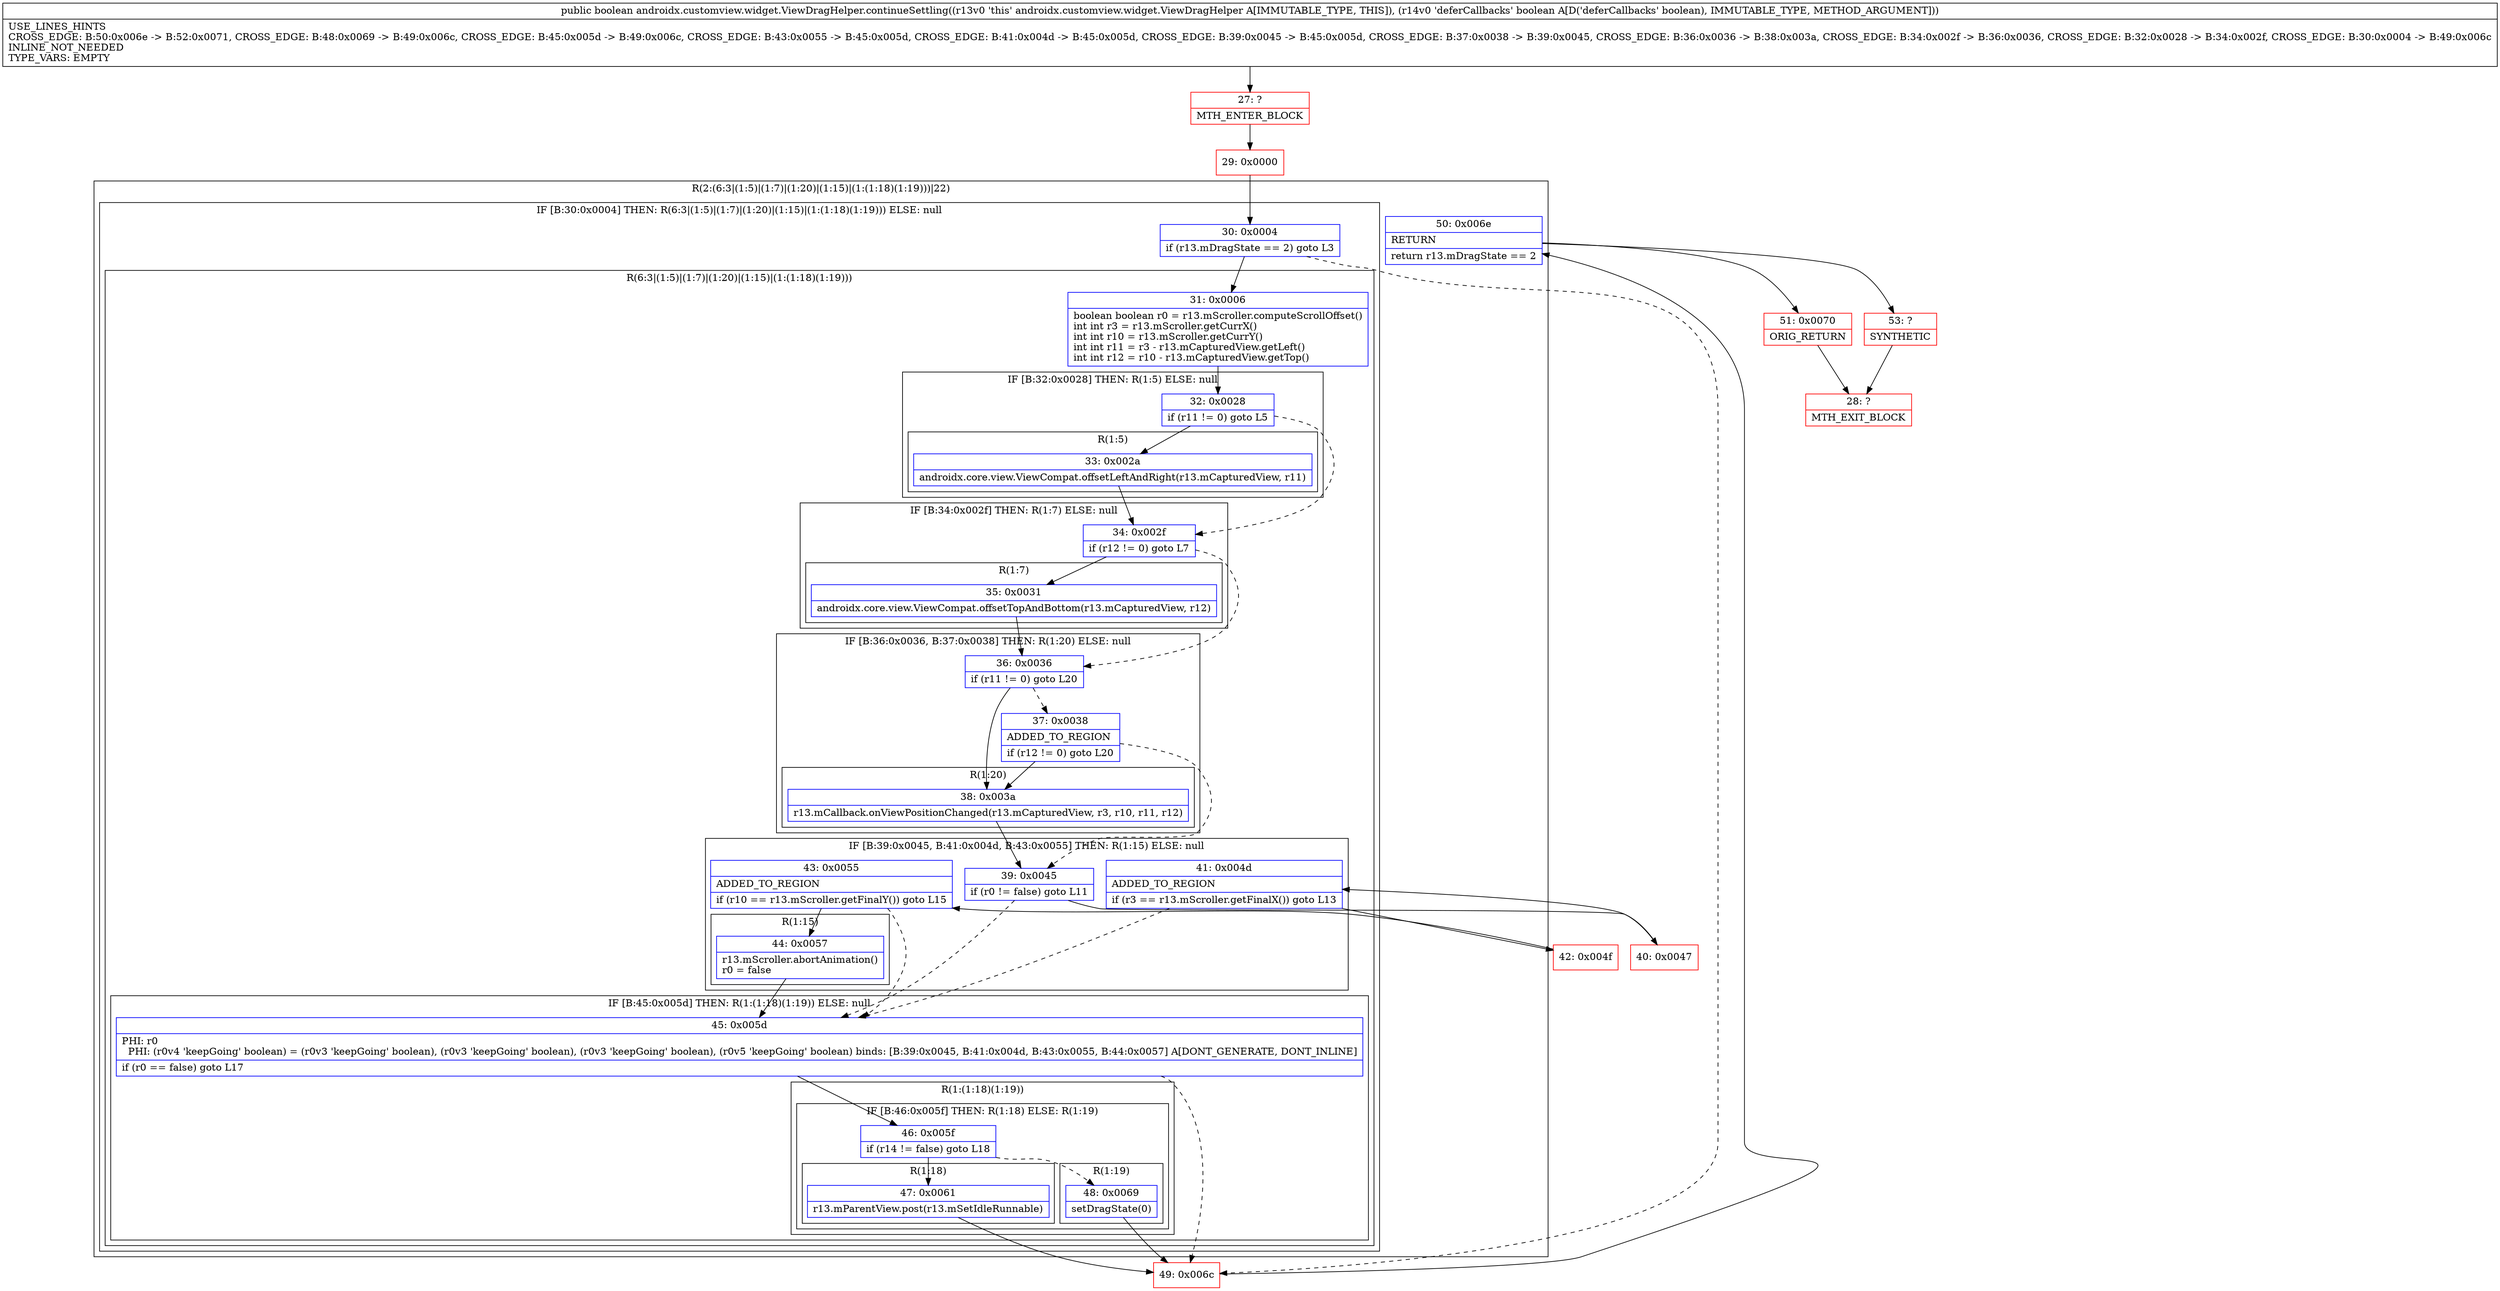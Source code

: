 digraph "CFG forandroidx.customview.widget.ViewDragHelper.continueSettling(Z)Z" {
subgraph cluster_Region_688038531 {
label = "R(2:(6:3|(1:5)|(1:7)|(1:20)|(1:15)|(1:(1:18)(1:19)))|22)";
node [shape=record,color=blue];
subgraph cluster_IfRegion_1998422119 {
label = "IF [B:30:0x0004] THEN: R(6:3|(1:5)|(1:7)|(1:20)|(1:15)|(1:(1:18)(1:19))) ELSE: null";
node [shape=record,color=blue];
Node_30 [shape=record,label="{30\:\ 0x0004|if (r13.mDragState == 2) goto L3\l}"];
subgraph cluster_Region_601662806 {
label = "R(6:3|(1:5)|(1:7)|(1:20)|(1:15)|(1:(1:18)(1:19)))";
node [shape=record,color=blue];
Node_31 [shape=record,label="{31\:\ 0x0006|boolean boolean r0 = r13.mScroller.computeScrollOffset()\lint int r3 = r13.mScroller.getCurrX()\lint int r10 = r13.mScroller.getCurrY()\lint int r11 = r3 \- r13.mCapturedView.getLeft()\lint int r12 = r10 \- r13.mCapturedView.getTop()\l}"];
subgraph cluster_IfRegion_395722310 {
label = "IF [B:32:0x0028] THEN: R(1:5) ELSE: null";
node [shape=record,color=blue];
Node_32 [shape=record,label="{32\:\ 0x0028|if (r11 != 0) goto L5\l}"];
subgraph cluster_Region_337824618 {
label = "R(1:5)";
node [shape=record,color=blue];
Node_33 [shape=record,label="{33\:\ 0x002a|androidx.core.view.ViewCompat.offsetLeftAndRight(r13.mCapturedView, r11)\l}"];
}
}
subgraph cluster_IfRegion_1430655303 {
label = "IF [B:34:0x002f] THEN: R(1:7) ELSE: null";
node [shape=record,color=blue];
Node_34 [shape=record,label="{34\:\ 0x002f|if (r12 != 0) goto L7\l}"];
subgraph cluster_Region_1938059687 {
label = "R(1:7)";
node [shape=record,color=blue];
Node_35 [shape=record,label="{35\:\ 0x0031|androidx.core.view.ViewCompat.offsetTopAndBottom(r13.mCapturedView, r12)\l}"];
}
}
subgraph cluster_IfRegion_2144158964 {
label = "IF [B:36:0x0036, B:37:0x0038] THEN: R(1:20) ELSE: null";
node [shape=record,color=blue];
Node_36 [shape=record,label="{36\:\ 0x0036|if (r11 != 0) goto L20\l}"];
Node_37 [shape=record,label="{37\:\ 0x0038|ADDED_TO_REGION\l|if (r12 != 0) goto L20\l}"];
subgraph cluster_Region_1228698545 {
label = "R(1:20)";
node [shape=record,color=blue];
Node_38 [shape=record,label="{38\:\ 0x003a|r13.mCallback.onViewPositionChanged(r13.mCapturedView, r3, r10, r11, r12)\l}"];
}
}
subgraph cluster_IfRegion_506704030 {
label = "IF [B:39:0x0045, B:41:0x004d, B:43:0x0055] THEN: R(1:15) ELSE: null";
node [shape=record,color=blue];
Node_39 [shape=record,label="{39\:\ 0x0045|if (r0 != false) goto L11\l}"];
Node_41 [shape=record,label="{41\:\ 0x004d|ADDED_TO_REGION\l|if (r3 == r13.mScroller.getFinalX()) goto L13\l}"];
Node_43 [shape=record,label="{43\:\ 0x0055|ADDED_TO_REGION\l|if (r10 == r13.mScroller.getFinalY()) goto L15\l}"];
subgraph cluster_Region_1131651312 {
label = "R(1:15)";
node [shape=record,color=blue];
Node_44 [shape=record,label="{44\:\ 0x0057|r13.mScroller.abortAnimation()\lr0 = false\l}"];
}
}
subgraph cluster_IfRegion_252481811 {
label = "IF [B:45:0x005d] THEN: R(1:(1:18)(1:19)) ELSE: null";
node [shape=record,color=blue];
Node_45 [shape=record,label="{45\:\ 0x005d|PHI: r0 \l  PHI: (r0v4 'keepGoing' boolean) = (r0v3 'keepGoing' boolean), (r0v3 'keepGoing' boolean), (r0v3 'keepGoing' boolean), (r0v5 'keepGoing' boolean) binds: [B:39:0x0045, B:41:0x004d, B:43:0x0055, B:44:0x0057] A[DONT_GENERATE, DONT_INLINE]\l|if (r0 == false) goto L17\l}"];
subgraph cluster_Region_133120970 {
label = "R(1:(1:18)(1:19))";
node [shape=record,color=blue];
subgraph cluster_IfRegion_651914085 {
label = "IF [B:46:0x005f] THEN: R(1:18) ELSE: R(1:19)";
node [shape=record,color=blue];
Node_46 [shape=record,label="{46\:\ 0x005f|if (r14 != false) goto L18\l}"];
subgraph cluster_Region_452051847 {
label = "R(1:18)";
node [shape=record,color=blue];
Node_47 [shape=record,label="{47\:\ 0x0061|r13.mParentView.post(r13.mSetIdleRunnable)\l}"];
}
subgraph cluster_Region_24405510 {
label = "R(1:19)";
node [shape=record,color=blue];
Node_48 [shape=record,label="{48\:\ 0x0069|setDragState(0)\l}"];
}
}
}
}
}
}
Node_50 [shape=record,label="{50\:\ 0x006e|RETURN\l|return r13.mDragState == 2\l}"];
}
Node_27 [shape=record,color=red,label="{27\:\ ?|MTH_ENTER_BLOCK\l}"];
Node_29 [shape=record,color=red,label="{29\:\ 0x0000}"];
Node_40 [shape=record,color=red,label="{40\:\ 0x0047}"];
Node_42 [shape=record,color=red,label="{42\:\ 0x004f}"];
Node_49 [shape=record,color=red,label="{49\:\ 0x006c}"];
Node_51 [shape=record,color=red,label="{51\:\ 0x0070|ORIG_RETURN\l}"];
Node_28 [shape=record,color=red,label="{28\:\ ?|MTH_EXIT_BLOCK\l}"];
Node_53 [shape=record,color=red,label="{53\:\ ?|SYNTHETIC\l}"];
MethodNode[shape=record,label="{public boolean androidx.customview.widget.ViewDragHelper.continueSettling((r13v0 'this' androidx.customview.widget.ViewDragHelper A[IMMUTABLE_TYPE, THIS]), (r14v0 'deferCallbacks' boolean A[D('deferCallbacks' boolean), IMMUTABLE_TYPE, METHOD_ARGUMENT]))  | USE_LINES_HINTS\lCROSS_EDGE: B:50:0x006e \-\> B:52:0x0071, CROSS_EDGE: B:48:0x0069 \-\> B:49:0x006c, CROSS_EDGE: B:45:0x005d \-\> B:49:0x006c, CROSS_EDGE: B:43:0x0055 \-\> B:45:0x005d, CROSS_EDGE: B:41:0x004d \-\> B:45:0x005d, CROSS_EDGE: B:39:0x0045 \-\> B:45:0x005d, CROSS_EDGE: B:37:0x0038 \-\> B:39:0x0045, CROSS_EDGE: B:36:0x0036 \-\> B:38:0x003a, CROSS_EDGE: B:34:0x002f \-\> B:36:0x0036, CROSS_EDGE: B:32:0x0028 \-\> B:34:0x002f, CROSS_EDGE: B:30:0x0004 \-\> B:49:0x006c\lINLINE_NOT_NEEDED\lTYPE_VARS: EMPTY\l}"];
MethodNode -> Node_27;Node_30 -> Node_31;
Node_30 -> Node_49[style=dashed];
Node_31 -> Node_32;
Node_32 -> Node_33;
Node_32 -> Node_34[style=dashed];
Node_33 -> Node_34;
Node_34 -> Node_35;
Node_34 -> Node_36[style=dashed];
Node_35 -> Node_36;
Node_36 -> Node_37[style=dashed];
Node_36 -> Node_38;
Node_37 -> Node_38;
Node_37 -> Node_39[style=dashed];
Node_38 -> Node_39;
Node_39 -> Node_40;
Node_39 -> Node_45[style=dashed];
Node_41 -> Node_42;
Node_41 -> Node_45[style=dashed];
Node_43 -> Node_44;
Node_43 -> Node_45[style=dashed];
Node_44 -> Node_45;
Node_45 -> Node_46;
Node_45 -> Node_49[style=dashed];
Node_46 -> Node_47;
Node_46 -> Node_48[style=dashed];
Node_47 -> Node_49;
Node_48 -> Node_49;
Node_50 -> Node_51;
Node_50 -> Node_53;
Node_27 -> Node_29;
Node_29 -> Node_30;
Node_40 -> Node_41;
Node_42 -> Node_43;
Node_49 -> Node_50;
Node_51 -> Node_28;
Node_53 -> Node_28;
}

